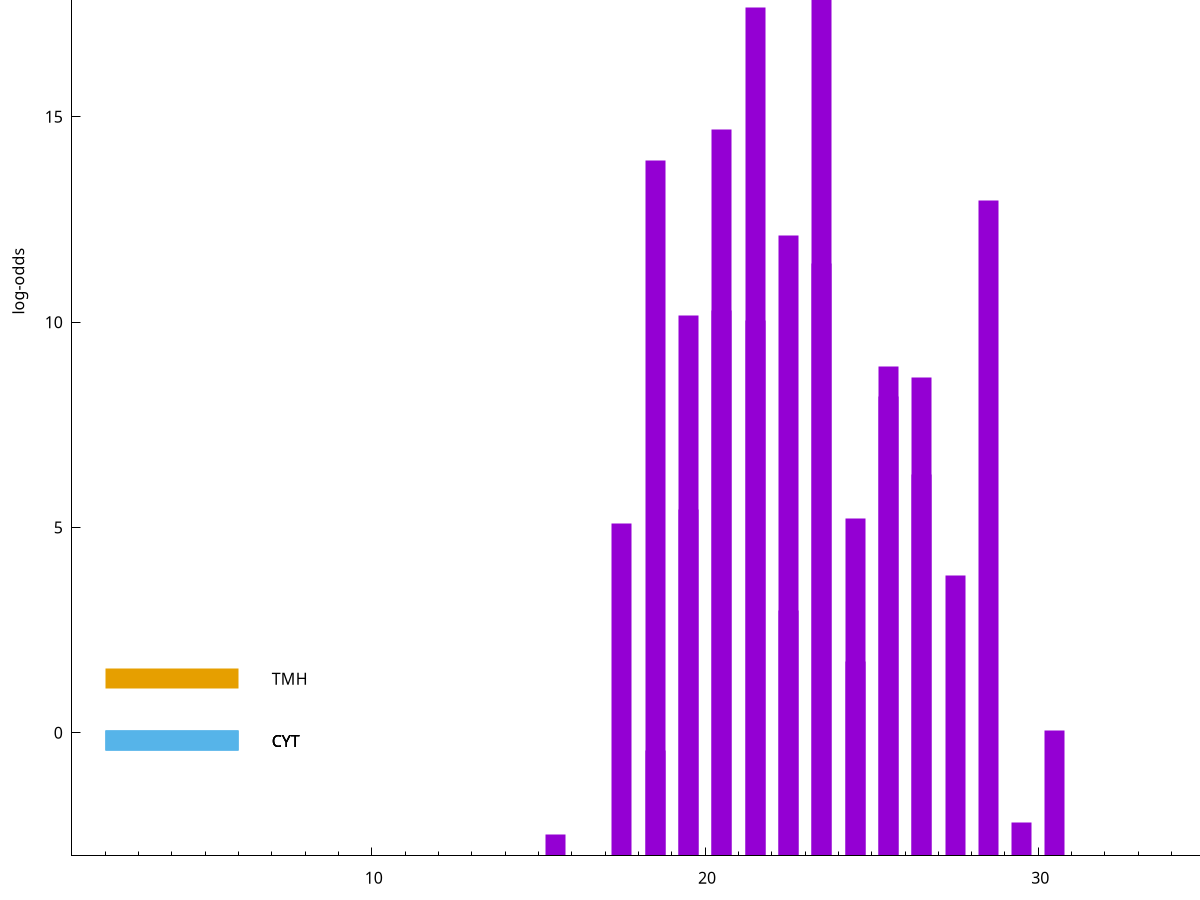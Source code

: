 set title "LipoP predictions for SRR5666568.gff"
set size 2., 1.4
set xrange [1:70] 
set mxtics 10
set yrange [-3:25]
set y2range [0:28]
set ylabel "log-odds"
set term postscript eps color solid "Helvetica" 30
set output "SRR5666568.gff626.eps"
set arrow from 2,19.4454 to 6,19.4454 nohead lt 1 lw 20
set label "SpI" at 7,19.4454
set arrow from 2,17.8601 to 6,17.8601 nohead lt 1 lw 20
set label "SpI" at 7,17.8601
set arrow from 2,1.31486 to 6,1.31486 nohead lt 4 lw 20
set label "TMH" at 7,1.31486
set arrow from 2,-0.200913 to 6,-0.200913 nohead lt 3 lw 20
set label "CYT" at 7,-0.200913
set arrow from 2,-0.200913 to 6,-0.200913 nohead lt 3 lw 20
set label "CYT" at 7,-0.200913
set arrow from 2,-0.200913 to 6,-0.200913 nohead lt 3 lw 20
set label "CYT" at 7,-0.200913
set arrow from 2,19.4454 to 6,19.4454 nohead lt 1 lw 20
set label "SpI" at 7,19.4454
# NOTE: The scores below are the log-odds scores with the threshold
# NOTE: subtracted (a hack to make gnuplot make the histogram all
# NOTE: look nice).
plot "-" axes x1y2 title "" with impulses lt 1 lw 20
23.500000 22.378200
21.500000 20.667800
20.500000 17.690300
18.500000 16.941600
28.500000 15.968800
22.500000 15.098700
23.500000 14.425300
20.500000 13.290300
19.500000 13.155800
21.500000 13.035200
25.500000 11.929230
26.500000 11.640890
25.500000 11.178840
26.500000 9.284950
19.500000 8.448930
24.500000 8.206840
17.500000 8.096780
27.500000 6.828690
22.500000 5.972840
24.500000 4.745110
30.500000 3.062513
18.500000 2.566875
29.500000 0.802020
15.500000 0.519310
e
exit
